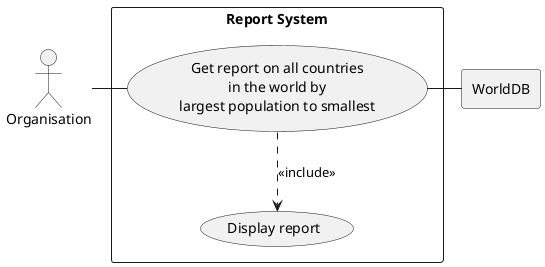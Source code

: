@startuml

actor Org as "Organisation"

rectangle WorldDB

rectangle "Report System" {
    usecase UC1 as "Get report on all countries
    in the world by
    largest population to smallest"

    usecase UCa as "Display report"

    Org - UC1
    UC1 ..> UCa : <<include>>
    UC1 - WorldDB
}

@enduml
